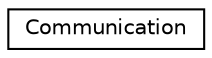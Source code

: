 digraph "Graphical Class Hierarchy"
{
 // LATEX_PDF_SIZE
  edge [fontname="Helvetica",fontsize="10",labelfontname="Helvetica",labelfontsize="10"];
  node [fontname="Helvetica",fontsize="10",shape=record];
  rankdir="LR";
  Node0 [label="Communication",height=0.2,width=0.4,color="black", fillcolor="white", style="filled",URL="$classCommunication.html",tooltip=" "];
}
